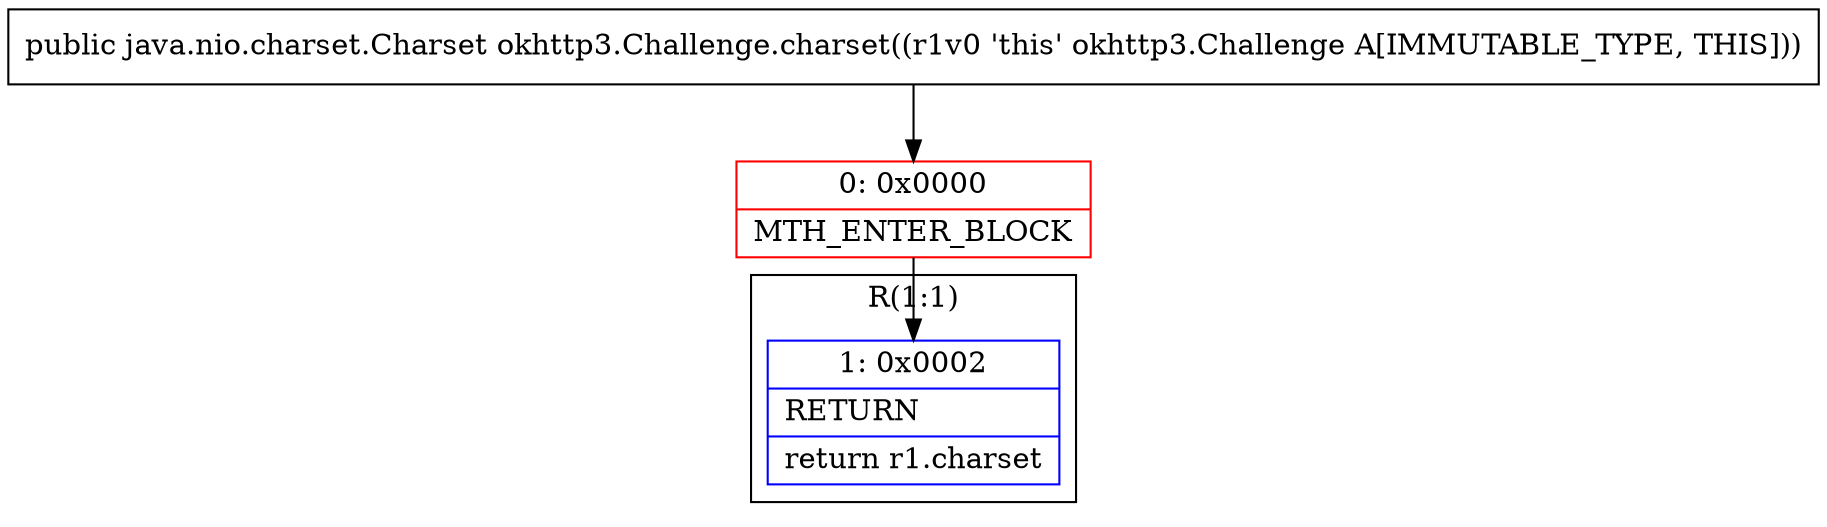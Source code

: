digraph "CFG forokhttp3.Challenge.charset()Ljava\/nio\/charset\/Charset;" {
subgraph cluster_Region_1055230848 {
label = "R(1:1)";
node [shape=record,color=blue];
Node_1 [shape=record,label="{1\:\ 0x0002|RETURN\l|return r1.charset\l}"];
}
Node_0 [shape=record,color=red,label="{0\:\ 0x0000|MTH_ENTER_BLOCK\l}"];
MethodNode[shape=record,label="{public java.nio.charset.Charset okhttp3.Challenge.charset((r1v0 'this' okhttp3.Challenge A[IMMUTABLE_TYPE, THIS])) }"];
MethodNode -> Node_0;
Node_0 -> Node_1;
}

